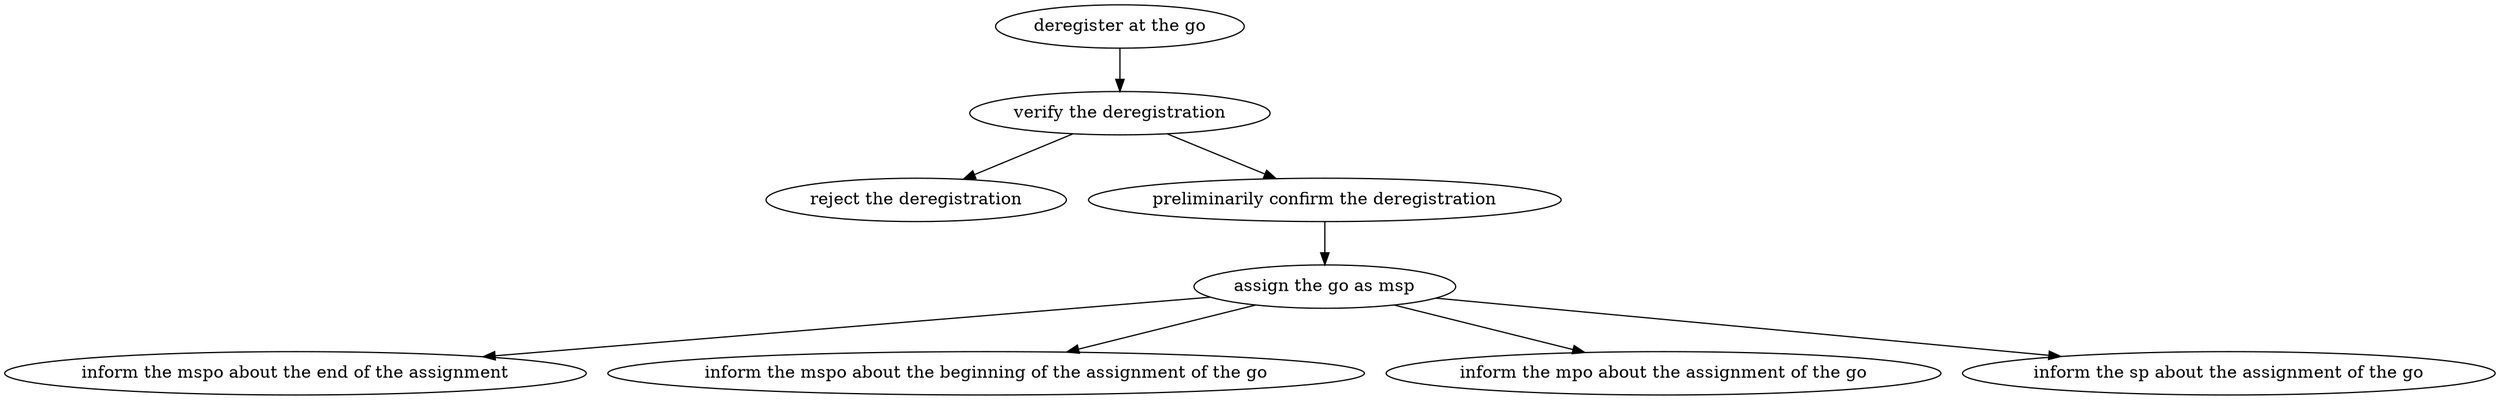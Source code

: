 strict digraph "doc-10.8" {
	graph [name="doc-10.8"];
	"deregister at the go"	[attrs="{'type': 'Activity', 'label': 'deregister at the go'}"];
	"verify the deregistration"	[attrs="{'type': 'Activity', 'label': 'verify the deregistration'}"];
	"deregister at the go" -> "verify the deregistration"	[attrs="{'type': 'flow', 'label': 'flow'}"];
	"reject the deregistration"	[attrs="{'type': 'Activity', 'label': 'reject the deregistration'}"];
	"verify the deregistration" -> "reject the deregistration"	[attrs="{'type': 'flow', 'label': 'flow'}"];
	"preliminarily confirm the deregistration"	[attrs="{'type': 'Activity', 'label': 'preliminarily confirm the deregistration'}"];
	"verify the deregistration" -> "preliminarily confirm the deregistration"	[attrs="{'type': 'flow', 'label': 'flow'}"];
	"assign the go as msp"	[attrs="{'type': 'Activity', 'label': 'assign the go as msp'}"];
	"preliminarily confirm the deregistration" -> "assign the go as msp"	[attrs="{'type': 'flow', 'label': 'flow'}"];
	"inform the mspo about the end of the assignment"	[attrs="{'type': 'Activity', 'label': 'inform the mspo about the end of the assignment'}"];
	"assign the go as msp" -> "inform the mspo about the end of the assignment"	[attrs="{'type': 'flow', 'label': 'flow'}"];
	"inform the mspo about the beginning of the assignment of the go"	[attrs="{'type': 'Activity', 'label': 'inform the mspo about the beginning of the assignment of the go'}"];
	"assign the go as msp" -> "inform the mspo about the beginning of the assignment of the go"	[attrs="{'type': 'flow', 'label': 'flow'}"];
	"inform the mpo about the assignment of the go"	[attrs="{'type': 'Activity', 'label': 'inform the mpo about the assignment of the go'}"];
	"assign the go as msp" -> "inform the mpo about the assignment of the go"	[attrs="{'type': 'flow', 'label': 'flow'}"];
	"inform the sp about the assignment of the go"	[attrs="{'type': 'Activity', 'label': 'inform the sp about the assignment of the go'}"];
	"assign the go as msp" -> "inform the sp about the assignment of the go"	[attrs="{'type': 'flow', 'label': 'flow'}"];
}
